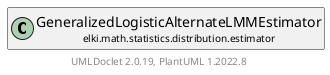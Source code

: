 @startuml
    remove .*\.(Instance|Par|Parameterizer|Factory)$
    set namespaceSeparator none
    hide empty fields
    hide empty methods

    class "<size:14>GeneralizedLogisticAlternateLMMEstimator.Par\n<size:10>elki.math.statistics.distribution.estimator" as elki.math.statistics.distribution.estimator.GeneralizedLogisticAlternateLMMEstimator.Par [[GeneralizedLogisticAlternateLMMEstimator.Par.html]] {
        +make(): GeneralizedLogisticAlternateLMMEstimator
    }

    interface "<size:14>Parameterizer\n<size:10>elki.utilities.optionhandling" as elki.utilities.optionhandling.Parameterizer [[../../../../utilities/optionhandling/Parameterizer.html]] {
        {abstract} +make(): Object
    }
    class "<size:14>GeneralizedLogisticAlternateLMMEstimator\n<size:10>elki.math.statistics.distribution.estimator" as elki.math.statistics.distribution.estimator.GeneralizedLogisticAlternateLMMEstimator [[GeneralizedLogisticAlternateLMMEstimator.html]]

    elki.utilities.optionhandling.Parameterizer <|.. elki.math.statistics.distribution.estimator.GeneralizedLogisticAlternateLMMEstimator.Par
    elki.math.statistics.distribution.estimator.GeneralizedLogisticAlternateLMMEstimator +-- elki.math.statistics.distribution.estimator.GeneralizedLogisticAlternateLMMEstimator.Par

    center footer UMLDoclet 2.0.19, PlantUML 1.2022.8
@enduml
